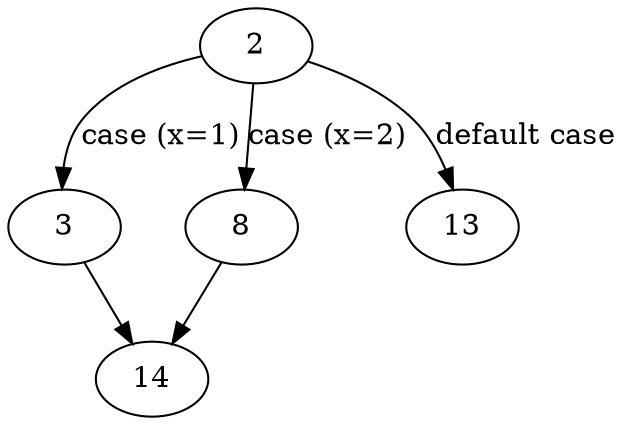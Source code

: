 strict digraph "diagnose_copy_fd_failure" {
	// Node definitions.
	2 [entry=true];
	3;
	8;
	13;
	14;

	// Edge definitions.
	2 -> 3 [
		cond="case (x=1)"
		label="case (x=1)"
	];
	2 -> 8 [
		cond="case (x=2)"
		label="case (x=2)"
	];
	2 -> 13 [
		cond="default case"
		label="default case"
	];
	3 -> 14;
	8 -> 14;
}